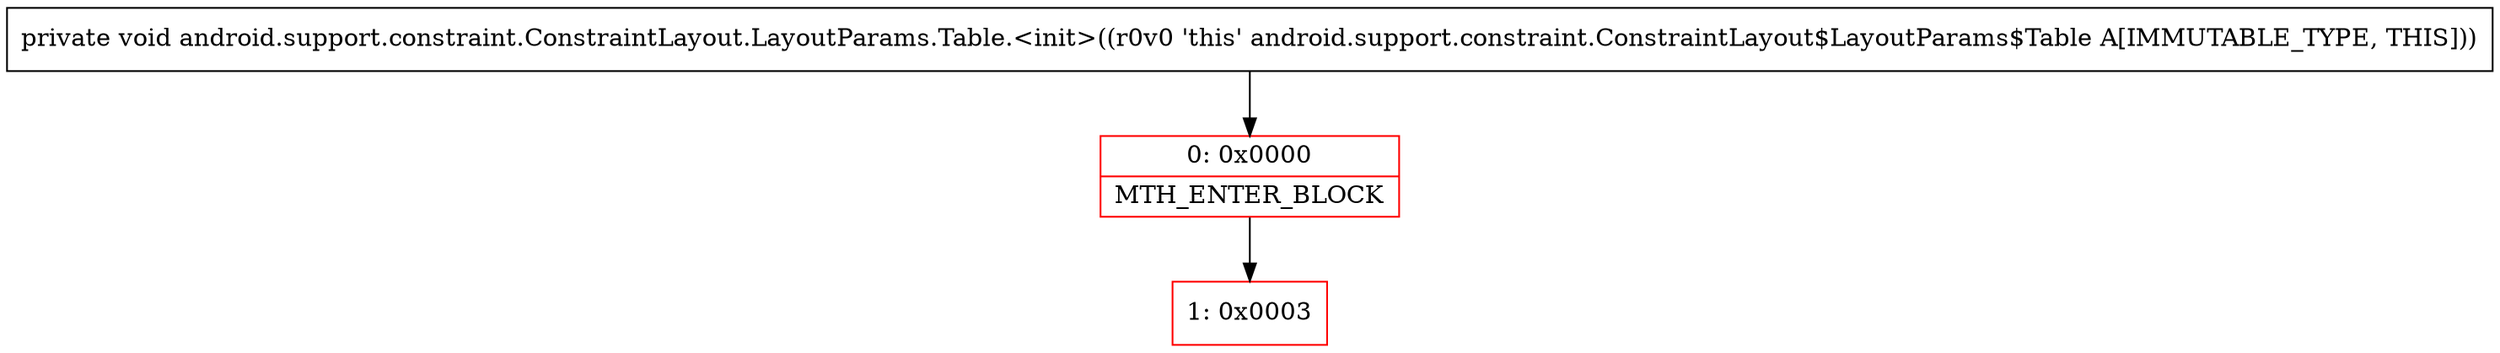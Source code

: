 digraph "CFG forandroid.support.constraint.ConstraintLayout.LayoutParams.Table.\<init\>()V" {
subgraph cluster_Region_1852339484 {
label = "R(0)";
node [shape=record,color=blue];
}
Node_0 [shape=record,color=red,label="{0\:\ 0x0000|MTH_ENTER_BLOCK\l}"];
Node_1 [shape=record,color=red,label="{1\:\ 0x0003}"];
MethodNode[shape=record,label="{private void android.support.constraint.ConstraintLayout.LayoutParams.Table.\<init\>((r0v0 'this' android.support.constraint.ConstraintLayout$LayoutParams$Table A[IMMUTABLE_TYPE, THIS])) }"];
MethodNode -> Node_0;
Node_0 -> Node_1;
}

